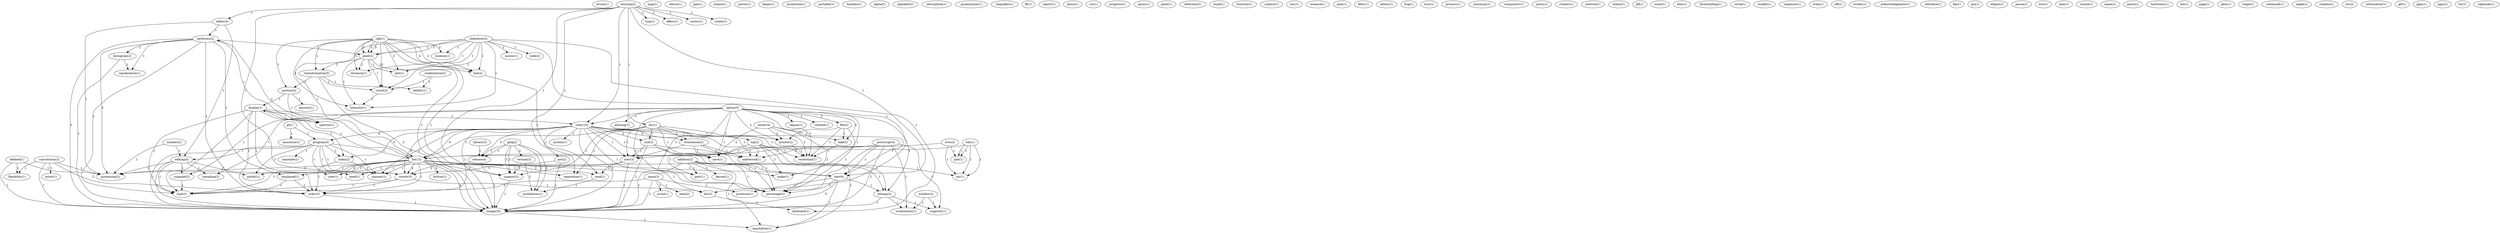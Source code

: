 digraph G {
  brush [ label="brush(1)" ];
  defined [ label="defined(1)" ];
  flexibility [ label="flexibility(1)" ];
  processing [ label="processing(3)" ];
  image [ label="image(32)" ];
  convolution [ label="convolution(3)" ];
  exter [ label="exter(1)" ];
  order [ label="order(3)" ];
  touchup [ label="touchup(2)" ];
  crop [ label="crop(1)" ];
  offers [ label="offers(1)" ];
  editor [ label="editor(4)" ];
  vector [ label="vector(1)" ];
  color [ label="color(10)" ];
  etc [ label="etc(1)" ];
  rotate [ label="rotate(1)" ];
  separation [ label="separation(1)" ];
  support [ label="support(2)" ];
  text [ label="text(6)" ];
  viewer [ label="viewer(3)" ];
  map [ label="map(1)" ];
  silicon [ label="silicon(1)" ];
  pan [ label="pan(1)" ];
  library [ label="library(3)" ];
  release [ label="release(4)" ];
  output [ label="output(1)" ];
  rgb [ label="rgb(1)" ];
  location [ label="location(1)" ];
  pixel [ label="pixel(1)" ];
  distance [ label="distance(1)" ];
  plot [ label="plot(1)" ];
  transformation [ label="transformation(5)" ];
  result [ label="result(2)" ];
  portion [ label="portion(4)" ];
  intensity [ label="intensity(1)" ];
  line [ label="line(2)" ];
  pixel [ label="pixel(2)" ];
  power [ label="power(1)" ];
  keeps [ label="keeps(1)" ];
  jpeg [ label="jpeg(2)" ];
  version [ label="version(3)" ];
  installation [ label="installation(1)" ];
  number [ label="number(2)" ];
  editing [ label="editing(4)" ];
  promotion [ label="promotion(1)" ];
  portable [ label="portable(1)" ];
  raster [ label="raster(4)" ];
  take [ label="take(2)" ];
  printer [ label="printer(2)" ];
  resolution [ label="resolution(1)" ];
  save [ label="save(1)" ];
  advantage [ label="advantage(2)" ];
  handles [ label="handles(1)" ];
  display [ label="display(2)" ];
  index [ label="index(2)" ];
  spectra [ label="spectra(1)" ];
  type [ label="type(3)" ];
  option [ label="option(5)" ];
  file [ label="file(2)" ];
  region [ label="region(1)" ];
  rotated [ label="rotated(1)" ];
  part [ label="part(1)" ];
  make [ label="make(1)" ];
  aliasing [ label="aliasing(1)" ];
  subpixel [ label="subpixel(2)" ];
  bitmap [ label="bitmap(2)" ];
  sampling [ label="sampling(2)" ];
  alpha [ label="alpha(2)" ];
  slideshow [ label="slideshow(2)" ];
  bit [ label="bit(13)" ];
  mouse [ label="mouse(1)" ];
  walk [ label="walk(2)" ];
  list [ label="list(3)" ];
  keyboard [ label="keyboard(1)" ];
  alphabet [ label="alphabet(2)" ];
  description [ label="description(1)" ];
  quantization [ label="quantization(1)" ];
  magnifies [ label="magnifies(1)" ];
  fft [ label="fft(1)" ];
  input [ label="input(3)" ];
  avoid [ label="avoid(1)" ];
  beta [ label="beta(2)" ];
  produces [ label="produces(1)" ];
  report [ label="report(1)" ];
  piece [ label="piece(1)" ];
  combination [ label="combination(2)" ];
  lability [ label="lability(1)" ];
  cut [ label="cut(1)" ];
  progress [ label="progress(1)" ];
  spray [ label="spray(1)" ];
  paint [ label="paint(1)" ];
  detection [ label="detection(1)" ];
  performs [ label="performs(2)" ];
  mark [ label="mark(1)" ];
  function [ label="function(1)" ];
  subject [ label="subject(1)" ];
  xxx [ label="xxx(1)" ];
  essence [ label="essence(1)" ];
  gl [ label="gl(1)" ];
  announce [ label="announce(1)" ];
  program [ label="program(4)" ];
  pnm [ label="pnm(1)" ];
  filter [ label="filter(1)" ];
  system [ label="system(1)" ];
  top [ label="top(2)" ];
  orientation [ label="orientation(2)" ];
  size [ label="size(3)" ];
  pre [ label="pre(2)" ];
  manner [ label="manner(1)" ];
  user [ label="user(3)" ];
  addressed [ label="addressed(1)" ];
  annotation [ label="annotation(1)" ];
  annotate [ label="annotate(1)" ];
  satisfy [ label="satisfy(1)" ];
  view [ label="view(1)" ];
  need [ label="need(1)" ];
  allows [ label="allows(1)" ];
  bug [ label="bug(1)" ];
  turn [ label="turn(1)" ];
  process [ label="process(1)" ];
  minimum [ label="minimum(1)" ];
  compuserv [ label="compuserv(1)" ];
  jpeg [ label="jpeg(2)" ];
  press [ label="press(1)" ];
  rotates [ label="rotates(1)" ];
  edge [ label="edge(1)" ];
  interval [ label="interval(1)" ];
  utilize [ label="utilize(1)" ];
  jfif [ label="jfif(1)" ];
  zoom [ label="zoom(1)" ];
  addition [ label="addition(2)" ];
  kernel [ label="kernel(1)" ];
  xbm [ label="xbm(1)" ];
  thresholding [ label="thresholding(1)" ];
  circle [ label="circle(1)" ];
  modify [ label="modify(1)" ];
  svec [ label="svec(2)" ];
  tar [ label="tar(1)" ];
  pub [ label="pub(1)" ];
  edu [ label="edu(1)" ];
  display [ label="display(1)" ];
  amount [ label="amount(1)" ];
  sequence [ label="sequence(1)" ];
  trian [ label="trian(1)" ];
  tiff [ label="tiff(1)" ];
  screen [ label="screen(1)" ];
  displayed [ label="displayed(1)" ];
  button [ label="button(1)" ];
  read [ label="read(1)" ];
  acknowledgement [ label="acknowledgement(1)" ];
  interface [ label="interface(1)" ];
  ftp [ label="ftp(1)" ];
  gui [ label="gui(1)" ];
  ellipse [ label="ellipse(1)" ];
  histogram [ label="histogram(2)" ];
  equalization [ label="equalization(1)" ];
  rgb [ label="rgb(1)" ];
  pause [ label="pause(1)" ];
  loss [ label="loss(1)" ];
  man [ label="man(1)" ];
  monte [ label="monte(1)" ];
  name [ label="name(1)" ];
  paste [ label="paste(1)" ];
  postscript [ label="postscript(4)" ];
  workstation [ label="workstation(1)" ];
  supports [ label="supports(1)" ];
  hardware [ label="hardware(1)" ];
  tex [ label="tex(1)" ];
  page [ label="page(1)" ];
  pbm [ label="pbm(1)" ];
  stage [ label="stage(1)" ];
  window [ label="window(2)" ];
  command [ label="command(1)" ];
  angle [ label="angle(1)" ];
  readme [ label="readme(1)" ];
  iris [ label="iris(2)" ];
  information [ label="information(1)" ];
  gif [ label="gif(1)" ];
  ppm [ label="ppm(1)" ];
  pgm [ label="pgm(1)" ];
  try [ label="try(1)" ];
  edu [ label="edu(1)" ];
  rgbmode [ label="rgbmode(1)" ];
  defined -> flexibility [ label="1" ];
  defined -> processing [ label="1" ];
  defined -> image [ label="1" ];
  convolution -> flexibility [ label="1" ];
  convolution -> exter [ label="1" ];
  convolution -> processing [ label="1" ];
  convolution -> order [ label="2" ];
  convolution -> image [ label="1" ];
  touchup -> crop [ label="1" ];
  touchup -> offers [ label="1" ];
  touchup -> editor [ label="1" ];
  touchup -> vector [ label="1" ];
  touchup -> color [ label="1" ];
  touchup -> etc [ label="1" ];
  touchup -> rotate [ label="1" ];
  touchup -> separation [ label="1" ];
  touchup -> support [ label="1" ];
  touchup -> text [ label="1" ];
  touchup -> viewer [ label="1" ];
  library -> release [ label="1" ];
  rgb -> location [ label="2" ];
  rgb -> pixel [ label="3" ];
  rgb -> distance [ label="2" ];
  rgb -> plot [ label="2" ];
  rgb -> transformation [ label="1" ];
  rgb -> result [ label="2" ];
  rgb -> portion [ label="1" ];
  rgb -> intensity [ label="2" ];
  rgb -> line [ label="2" ];
  rgb -> pixel [ label="3" ];
  rgb -> image [ label="1" ];
  jpeg -> version [ label="2" ];
  jpeg -> support [ label="2" ];
  jpeg -> release [ label="1" ];
  jpeg -> installation [ label="2" ];
  number -> editing [ label="1" ];
  number -> processing [ label="1" ];
  raster -> take [ label="2" ];
  raster -> printer [ label="2" ];
  raster -> resolution [ label="2" ];
  raster -> save [ label="2" ];
  raster -> advantage [ label="2" ];
  display -> color [ label="1" ];
  display -> index [ label="1" ];
  display -> spectra [ label="1" ];
  display -> order [ label="1" ];
  display -> type [ label="1" ];
  option -> file [ label="2" ];
  option -> region [ label="1" ];
  option -> take [ label="2" ];
  option -> color [ label="1" ];
  option -> printer [ label="2" ];
  option -> resolution [ label="1" ];
  option -> rotated [ label="1" ];
  option -> save [ label="1" ];
  option -> part [ label="1" ];
  option -> make [ label="1" ];
  option -> aliasing [ label="1" ];
  option -> subpixel [ label="1" ];
  option -> advantage [ label="2" ];
  option -> bitmap [ label="1" ];
  option -> sampling [ label="1" ];
  slideshow -> location [ label="1" ];
  slideshow -> pixel [ label="1" ];
  slideshow -> distance [ label="1" ];
  slideshow -> plot [ label="1" ];
  slideshow -> result [ label="1" ];
  slideshow -> bit [ label="1" ];
  slideshow -> intensity [ label="1" ];
  slideshow -> mouse [ label="1" ];
  slideshow -> walk [ label="1" ];
  slideshow -> line [ label="1" ];
  slideshow -> pixel [ label="1" ];
  slideshow -> list [ label="1" ];
  slideshow -> keyboard [ label="1" ];
  input -> avoid [ label="2" ];
  input -> beta [ label="1" ];
  input -> produces [ label="1" ];
  input -> type [ label="2" ];
  input -> image [ label="2" ];
  combination -> lability [ label="1" ];
  combination -> result [ label="1" ];
  file -> take [ label="1" ];
  file -> printer [ label="1" ];
  file -> resolution [ label="1" ];
  file -> advantage [ label="1" ];
  editor -> editing [ label="1" ];
  editor -> performs [ label="1" ];
  editor -> processing [ label="1" ];
  pixel -> distance [ label="1" ];
  pixel -> plot [ label="1" ];
  pixel -> transformation [ label="1" ];
  pixel -> result [ label="1" ];
  pixel -> intensity [ label="1" ];
  pixel -> line [ label="1" ];
  gl -> announce [ label="1" ];
  gl -> program [ label="1" ];
  take -> resolution [ label="1" ];
  version -> support [ label="2" ];
  version -> installation [ label="2" ];
  transformation -> lability [ label="1" ];
  transformation -> result [ label="1" ];
  transformation -> portion [ label="1" ];
  transformation -> image [ label="2" ];
  color -> system [ label="1" ];
  color -> printer [ label="1" ];
  color -> top [ label="1" ];
  color -> resolution [ label="1" ];
  color -> program [ label="4" ];
  color -> orientation [ label="2" ];
  color -> index [ label="3" ];
  color -> bit [ label="4" ];
  color -> save [ label="1" ];
  color -> size [ label="2" ];
  color -> pre [ label="1" ];
  color -> manner [ label="2" ];
  color -> release [ label="3" ];
  color -> user [ label="1" ];
  color -> viewer [ label="3" ];
  color -> advantage [ label="1" ];
  color -> order [ label="1" ];
  color -> addressed [ label="1" ];
  color -> image [ label="5" ];
  printer -> resolution [ label="1" ];
  etc -> orientation [ label="1" ];
  etc -> bit [ label="1" ];
  etc -> save [ label="1" ];
  etc -> separation [ label="1" ];
  etc -> size [ label="1" ];
  etc -> support [ label="1" ];
  etc -> text [ label="1" ];
  etc -> user [ label="1" ];
  etc -> addressed [ label="1" ];
  top -> resolution [ label="1" ];
  top -> part [ label="1" ];
  top -> make [ label="1" ];
  top -> bitmap [ label="1" ];
  top -> annotation [ label="1" ];
  result -> intensity [ label="1" ];
  program -> annotate [ label="1" ];
  program -> index [ label="1" ];
  program -> editing [ label="1" ];
  program -> bit [ label="1" ];
  program -> manner [ label="1" ];
  program -> satisfy [ label="1" ];
  program -> view [ label="1" ];
  program -> viewer [ label="1" ];
  program -> image [ label="1" ];
  program -> need [ label="1" ];
  orientation -> save [ label="1" ];
  orientation -> user [ label="1" ];
  orientation -> advantage [ label="1" ];
  orientation -> addressed [ label="1" ];
  jpeg -> support [ label="2" ];
  jpeg -> release [ label="1" ];
  jpeg -> installation [ label="2" ];
  addition -> part [ label="1" ];
  addition -> make [ label="1" ];
  addition -> kernel [ label="1" ];
  addition -> text [ label="1" ];
  addition -> advantage [ label="1" ];
  addition -> bitmap [ label="1" ];
  addition -> image [ label="1" ];
  addition -> annotation [ label="1" ];
  svec -> bit [ label="1" ];
  svec -> tar [ label="1" ];
  svec -> pub [ label="1" ];
  edu -> bit [ label="1" ];
  edu -> tar [ label="1" ];
  edu -> pub [ label="1" ];
  index -> manner [ label="1" ];
  index -> order [ label="1" ];
  portion -> display [ label="1" ];
  portion -> spectra [ label="1" ];
  portion -> amount [ label="1" ];
  editing -> satisfy [ label="2" ];
  editing -> processing [ label="1" ];
  editing -> subpixel [ label="1" ];
  editing -> type [ label="1" ];
  editing -> sampling [ label="1" ];
  editing -> image [ label="1" ];
  bit -> display [ label="1" ];
  bit -> performs [ label="2" ];
  bit -> separation [ label="1" ];
  bit -> displayed [ label="4" ];
  bit -> support [ label="1" ];
  bit -> button [ label="2" ];
  bit -> manner [ label="1" ];
  bit -> text [ label="1" ];
  bit -> satisfy [ label="1" ];
  bit -> read [ label="2" ];
  bit -> processing [ label="2" ];
  bit -> view [ label="1" ];
  bit -> viewer [ label="4" ];
  bit -> order [ label="1" ];
  bit -> type [ label="1" ];
  bit -> list [ label="1" ];
  bit -> tar [ label="1" ];
  bit -> image [ label="6" ];
  bit -> need [ label="1" ];
  display -> spectra [ label="1" ];
  display -> order [ label="1" ];
  display -> type [ label="1" ];
  performs -> histogram [ label="1" ];
  performs -> displayed [ label="1" ];
  performs -> pixel [ label="1" ];
  performs -> spectra [ label="1" ];
  performs -> processing [ label="2" ];
  performs -> equalization [ label="1" ];
  performs -> order [ label="1" ];
  performs -> type [ label="1" ];
  performs -> image [ label="3" ];
  histogram -> equalization [ label="1" ];
  histogram -> image [ label="1" ];
  size -> user [ label="1" ];
  size -> advantage [ label="1" ];
  size -> addressed [ label="1" ];
  size -> image [ label="2" ];
  rgb -> line [ label="2" ];
  rgb -> pixel [ label="3" ];
  rgb -> image [ label="1" ];
  pre -> viewer [ label="1" ];
  pre -> image [ label="1" ];
  displayed -> order [ label="1" ];
  displayed -> type [ label="1" ];
  postscript -> text [ label="1" ];
  postscript -> user [ label="1" ];
  postscript -> advantage [ label="1" ];
  postscript -> workstation [ label="1" ];
  postscript -> addressed [ label="1" ];
  postscript -> image [ label="2" ];
  postscript -> supports [ label="1" ];
  support -> image [ label="1" ];
  line -> read [ label="1" ];
  release -> viewer [ label="2" ];
  release -> image [ label="2" ];
  text -> produces [ label="1" ];
  text -> advantage [ label="3" ];
  text -> bitmap [ label="1" ];
  text -> image [ label="5" ];
  text -> annotation [ label="1" ];
  window -> workstation [ label="1" ];
  window -> supports [ label="1" ];
  user -> read [ label="1" ];
  user -> processing [ label="1" ];
  user -> image [ label="1" ];
  read -> installation [ label="1" ];
  viewer -> order [ label="1" ];
  viewer -> type [ label="1" ];
  viewer -> list [ label="1" ];
  subpixel -> type [ label="1" ];
  bitmap -> workstation [ label="1" ];
  bitmap -> image [ label="1" ];
  bitmap -> supports [ label="1" ];
  order -> image [ label="1" ];
  edu -> tar [ label="1" ];
  edu -> pub [ label="1" ];
  list -> keyboard [ label="1" ];
  image -> annotation [ label="1" ];
}
